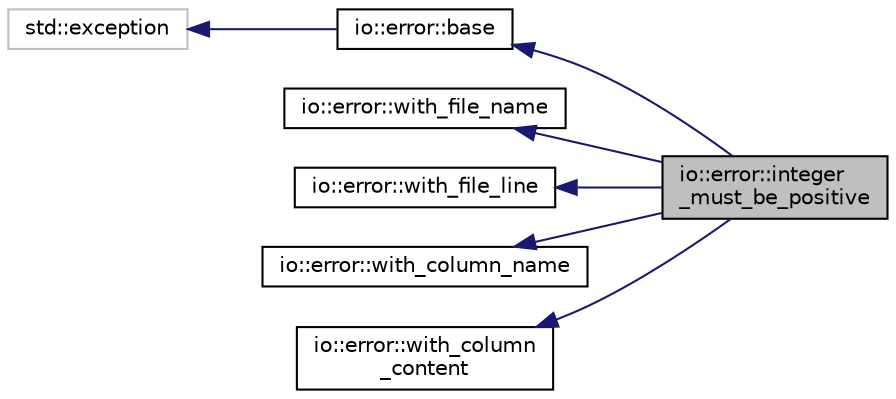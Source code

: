 digraph "io::error::integer_must_be_positive"
{
  edge [fontname="Helvetica",fontsize="10",labelfontname="Helvetica",labelfontsize="10"];
  node [fontname="Helvetica",fontsize="10",shape=record];
  rankdir="LR";
  Node7 [label="io::error::integer\l_must_be_positive",height=0.2,width=0.4,color="black", fillcolor="grey75", style="filled", fontcolor="black"];
  Node8 -> Node7 [dir="back",color="midnightblue",fontsize="10",style="solid",fontname="Helvetica"];
  Node8 [label="io::error::base",height=0.2,width=0.4,color="black", fillcolor="white", style="filled",URL="$structio_1_1error_1_1base.html"];
  Node9 -> Node8 [dir="back",color="midnightblue",fontsize="10",style="solid",fontname="Helvetica"];
  Node9 [label="std::exception",height=0.2,width=0.4,color="grey75", fillcolor="white", style="filled"];
  Node10 -> Node7 [dir="back",color="midnightblue",fontsize="10",style="solid",fontname="Helvetica"];
  Node10 [label="io::error::with_file_name",height=0.2,width=0.4,color="black", fillcolor="white", style="filled",URL="$structio_1_1error_1_1with__file__name.html"];
  Node11 -> Node7 [dir="back",color="midnightblue",fontsize="10",style="solid",fontname="Helvetica"];
  Node11 [label="io::error::with_file_line",height=0.2,width=0.4,color="black", fillcolor="white", style="filled",URL="$structio_1_1error_1_1with__file__line.html"];
  Node12 -> Node7 [dir="back",color="midnightblue",fontsize="10",style="solid",fontname="Helvetica"];
  Node12 [label="io::error::with_column_name",height=0.2,width=0.4,color="black", fillcolor="white", style="filled",URL="$structio_1_1error_1_1with__column__name.html"];
  Node13 -> Node7 [dir="back",color="midnightblue",fontsize="10",style="solid",fontname="Helvetica"];
  Node13 [label="io::error::with_column\l_content",height=0.2,width=0.4,color="black", fillcolor="white", style="filled",URL="$structio_1_1error_1_1with__column__content.html"];
}
